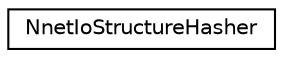 digraph "Graphical Class Hierarchy"
{
  edge [fontname="Helvetica",fontsize="10",labelfontname="Helvetica",labelfontsize="10"];
  node [fontname="Helvetica",fontsize="10",shape=record];
  rankdir="LR";
  Node0 [label="NnetIoStructureHasher",height=0.2,width=0.4,color="black", fillcolor="white", style="filled",URL="$structkaldi_1_1nnet3_1_1NnetIoStructureHasher.html",tooltip="This hashing object hashes just the structural aspects of the NnetIo object (name, indexes, feature dimension) without looking at the value of features. "];
}
